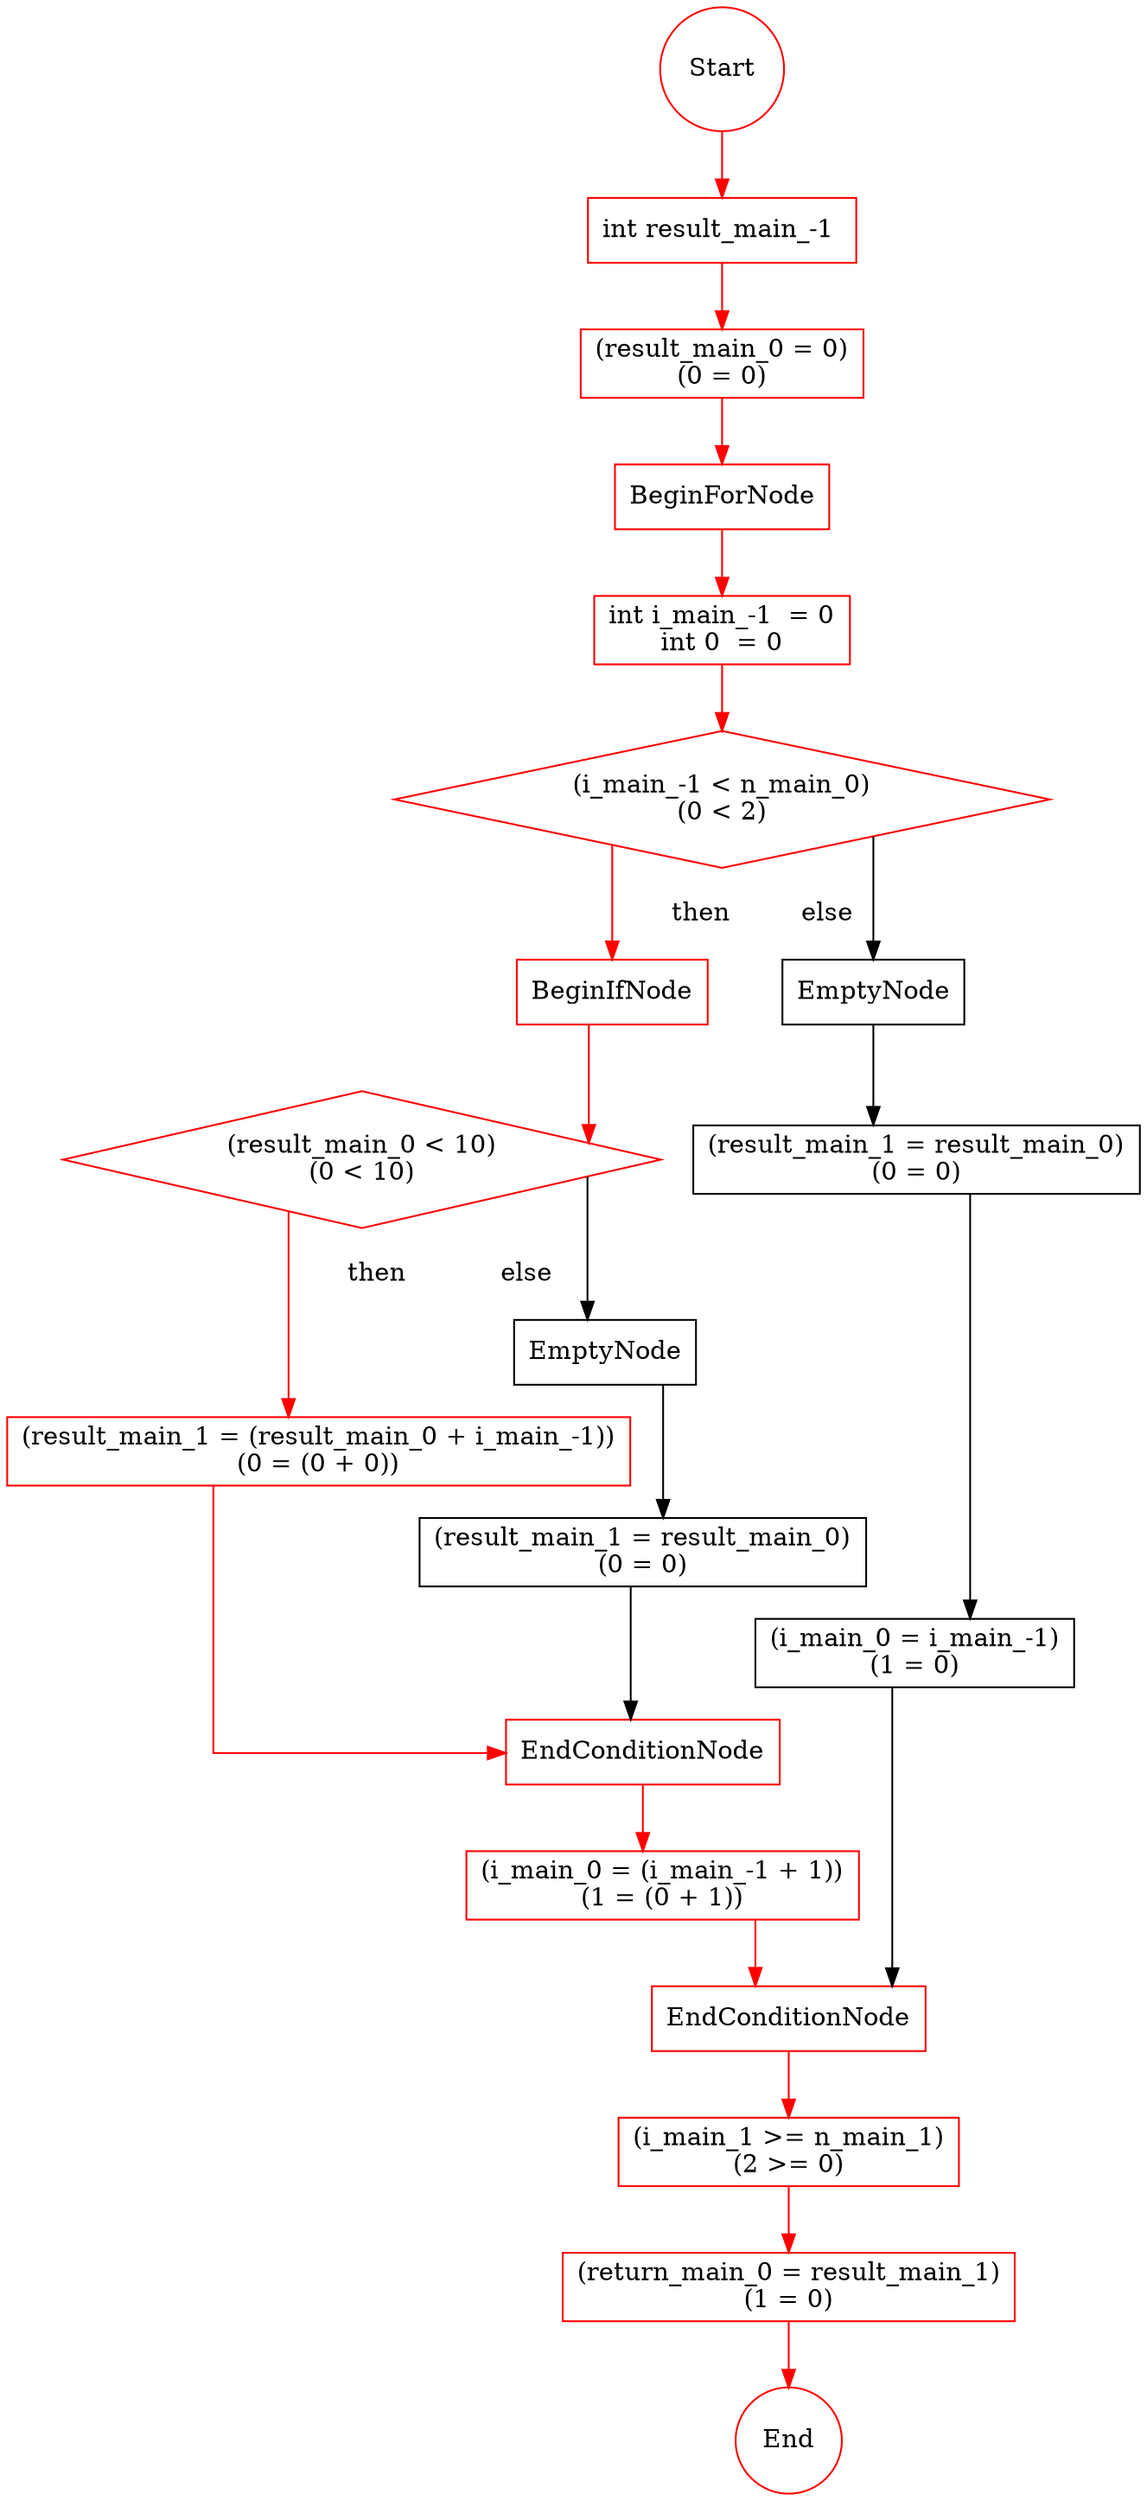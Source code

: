 strict digraph {
splines=ortho;
Start[label="Start" shape=circle];
"Start" -> "int result_main_-1 389809954";
"int result_main_-1 389809954" -> "(result_main_0 = 0)316919580";
"int result_main_-1 389809954" [ label="int result_main_-1 " shape=rectangle];
"(result_main_0 = 0)316919580" [ label="(result_main_0 = 0)
(0 = 0)" shape=rectangle];
"(result_main_0 = 0)316919580" -> "1894581220";
"(result_main_0 = 0)316919580" [ label="(result_main_0 = 0)
(0 = 0)" shape=rectangle];
"1894581220" [ label="BeginForNode" shape=rectangle];
"1894581220" -> "int i_main_-1  = 01396344128";
"1894581220" [ label="BeginForNode" shape=rectangle];
"int i_main_-1  = 01396344128" [ label="int i_main_-1  = 0
int 0  = 0" shape=rectangle];
"int i_main_-1  = 01396344128" -> "(i_main_-1 < n_main_0)608738578";
"int i_main_-1  = 01396344128" [ label="int i_main_-1  = 0
int 0  = 0" shape=rectangle];
"(i_main_-1 < n_main_0)608738578" [ label="(i_main_-1 < n_main_0)
(0 < 2)" shape=rectangle];
"(i_main_-1 < n_main_0)608738578" [ shape=diamond ];
"(i_main_-1 < n_main_0)608738578" -> "685714856"[ label="then" ];
"685714856" -> "(result_main_0 < 10)817232244";
"685714856" [ label="BeginIfNode" shape=rectangle];
"(result_main_0 < 10)817232244" [ label="(result_main_0 < 10)
(0 < 10)" shape=rectangle];
"(result_main_0 < 10)817232244" [ shape=diamond ];
"(result_main_0 < 10)817232244" -> "(result_main_1 = (result_main_0 + i_main_-1))925006503"[ label="then" ];
"(result_main_1 = (result_main_0 + i_main_-1))925006503" -> "1474482524";
"(result_main_1 = (result_main_0 + i_main_-1))925006503" [ label="(result_main_1 = (result_main_0 + i_main_-1))
(0 = (0 + 0))" shape=rectangle];
"1474482524" [ label="EndConditionNode" shape=rectangle];
"(result_main_0 < 10)817232244" -> "109118565"[ label="else" ];
"109118565" -> "(result_main_1 = result_main_0)434123672";
"109118565" [ label="EmptyNode" shape=rectangle];
"(result_main_1 = result_main_0)434123672" [ label="(result_main_1 = result_main_0)
(0 = 0)" shape=rectangle];
"(result_main_1 = result_main_0)434123672" -> "1474482524";
"(result_main_1 = result_main_0)434123672" [ label="(result_main_1 = result_main_0)
(0 = 0)" shape=rectangle];
"1474482524" [ label="EndConditionNode" shape=rectangle];
"1474482524" -> "(i_main_0 = (i_main_-1 + 1))1026790721";
"1474482524" [ label="EndConditionNode" shape=rectangle];
"(i_main_0 = (i_main_-1 + 1))1026790721" [ label="(i_main_0 = (i_main_-1 + 1))
(1 = (0 + 1))" shape=rectangle];
"(i_main_0 = (i_main_-1 + 1))1026790721" -> "2082134922";
"(i_main_0 = (i_main_-1 + 1))1026790721" [ label="(i_main_0 = (i_main_-1 + 1))
(1 = (0 + 1))" shape=rectangle];
"2082134922" [ label="EndConditionNode" shape=rectangle];
"(i_main_-1 < n_main_0)608738578" -> "1916160576"[ label="else" ];
"1916160576" -> "(result_main_1 = result_main_0)1792199533";
"1916160576" [ label="EmptyNode" shape=rectangle];
"(result_main_1 = result_main_0)1792199533" [ label="(result_main_1 = result_main_0)
(0 = 0)" shape=rectangle];
"(result_main_1 = result_main_0)1792199533" -> "(i_main_0 = i_main_-1)1265292011";
"(result_main_1 = result_main_0)1792199533" [ label="(result_main_1 = result_main_0)
(0 = 0)" shape=rectangle];
"(i_main_0 = i_main_-1)1265292011" [ label="(i_main_0 = i_main_-1)
(1 = 0)" shape=rectangle];
"(i_main_0 = i_main_-1)1265292011" -> "2082134922";
"(i_main_0 = i_main_-1)1265292011" [ label="(i_main_0 = i_main_-1)
(1 = 0)" shape=rectangle];
"2082134922" [ label="EndConditionNode" shape=rectangle];
"2082134922" -> "(i_main_1 >= n_main_1)1636206215";
"2082134922" [ label="EndConditionNode" shape=rectangle];
"(i_main_1 >= n_main_1)1636206215" [ label="(i_main_1 >= n_main_1)
(2 >= 0)" shape=rectangle];
"(i_main_1 >= n_main_1)1636206215" -> "(return_main_0 = result_main_1)555922621";
"(i_main_1 >= n_main_1)1636206215" [ label="(i_main_1 >= n_main_1)
(2 >= 0)" shape=rectangle];
"(return_main_0 = result_main_1)555922621" [ label="(return_main_0 = result_main_1)
(1 = 0)" shape=rectangle];
"(return_main_0 = result_main_1)555922621" -> "1574410839";
"(return_main_0 = result_main_1)555922621" [ label="(return_main_0 = result_main_1)
(1 = 0)" shape=rectangle];
"1574410839" [ label="" shape=rectangle];
"1574410839" [ label= "End" shape=circle];
Start[label="Start" shape=circle];
"Start" -> "int result_main_-1 389809954";
Start[label="Start" shape=circle color=red];
"Start" -> "int result_main_-1 389809954" [ color="red"];
"int result_main_-1 389809954" [ color="red"];
"(result_main_0 = 0)316919580" [ color="red"];
"1894581220" [ color="red"];
"int i_main_-1  = 01396344128" [ color="red"];
"(i_main_-1 < n_main_0)608738578" [ color="red"];
"685714856" [ color="red"];
"(result_main_0 < 10)817232244" [ color="red"];
"(result_main_1 = (result_main_0 + i_main_-1))925006503" [ color="red"];
"1474482524" [ color="red"];
"(i_main_0 = (i_main_-1 + 1))1026790721" [ color="red"];
"2082134922" [ color="red"];
"(i_main_1 >= n_main_1)1636206215" [ color="red"];
"(return_main_0 = result_main_1)555922621" [ color="red"];
"1574410839" [ color="red"];
"int result_main_-1 389809954" -> "(result_main_0 = 0)316919580" [ color="red"];
"(result_main_0 = 0)316919580" -> "1894581220" [ color="red"];
"1894581220" -> "int i_main_-1  = 01396344128" [ color="red"];
"int i_main_-1  = 01396344128" -> "(i_main_-1 < n_main_0)608738578" [ color="red"];
"(i_main_-1 < n_main_0)608738578" -> "685714856" [ color="red"];
"685714856" -> "(result_main_0 < 10)817232244" [ color="red"];
"(result_main_0 < 10)817232244" -> "(result_main_1 = (result_main_0 + i_main_-1))925006503" [ color="red"];
"(result_main_1 = (result_main_0 + i_main_-1))925006503" -> "1474482524" [ color="red"];
"1474482524" -> "(i_main_0 = (i_main_-1 + 1))1026790721" [ color="red"];
"(i_main_0 = (i_main_-1 + 1))1026790721" -> "2082134922" [ color="red"];
"2082134922" -> "(i_main_1 >= n_main_1)1636206215" [ color="red"];
"(i_main_1 >= n_main_1)1636206215" -> "(return_main_0 = result_main_1)555922621" [ color="red"];
"(return_main_0 = result_main_1)555922621" -> "1574410839" [ color="red"];
}